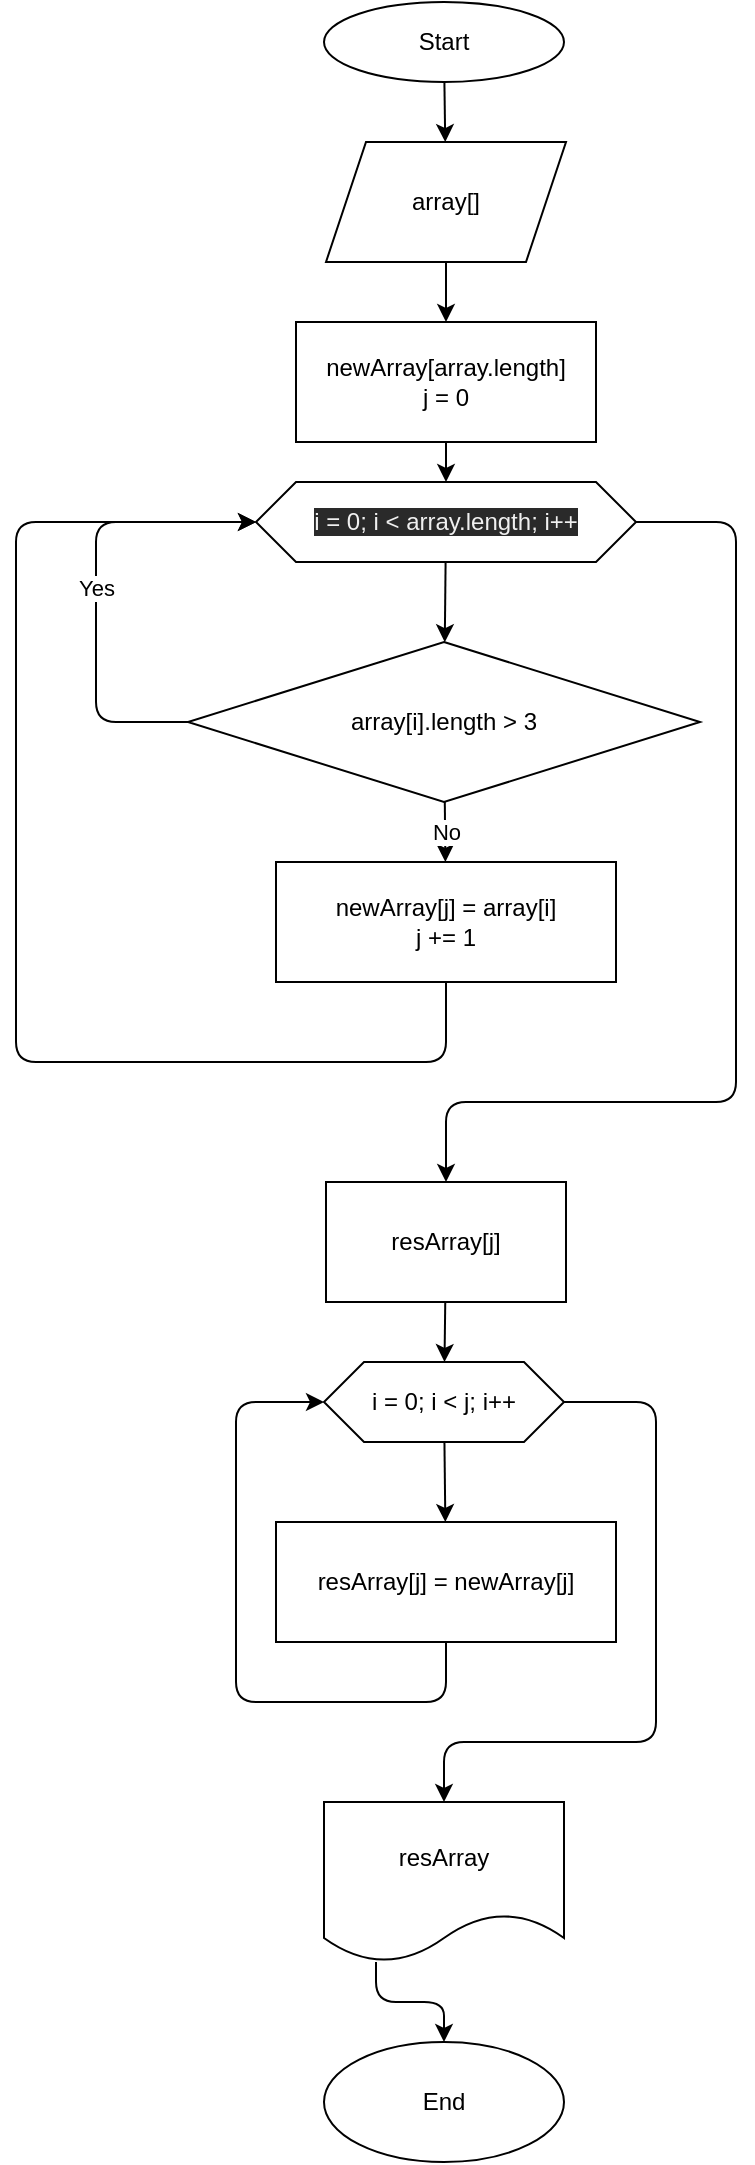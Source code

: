 <mxfile>
    <diagram id="Tn8--vT5FOZ04RQB3SIo" name="Страница 1">
        <mxGraphModel dx="955" dy="736" grid="1" gridSize="10" guides="1" tooltips="1" connect="1" arrows="1" fold="1" page="1" pageScale="1" pageWidth="827" pageHeight="1169" math="0" shadow="0">
            <root>
                <mxCell id="0"/>
                <mxCell id="1" parent="0"/>
                <mxCell id="4" value="" style="edgeStyle=none;html=1;" edge="1" parent="1" source="2" target="3">
                    <mxGeometry relative="1" as="geometry"/>
                </mxCell>
                <mxCell id="2" value="Start" style="ellipse;whiteSpace=wrap;html=1;" vertex="1" parent="1">
                    <mxGeometry x="354" y="30" width="120" height="40" as="geometry"/>
                </mxCell>
                <mxCell id="14" value="" style="edgeStyle=none;html=1;" edge="1" parent="1" source="3" target="13">
                    <mxGeometry relative="1" as="geometry"/>
                </mxCell>
                <mxCell id="3" value="array[]" style="shape=parallelogram;perimeter=parallelogramPerimeter;whiteSpace=wrap;html=1;fixedSize=1;" vertex="1" parent="1">
                    <mxGeometry x="355" y="100" width="120" height="60" as="geometry"/>
                </mxCell>
                <mxCell id="11" value="Yes" style="edgeStyle=none;html=1;" edge="1" parent="1" source="5" target="7">
                    <mxGeometry relative="1" as="geometry">
                        <mxPoint x="240" y="230" as="targetPoint"/>
                        <Array as="points">
                            <mxPoint x="240" y="390"/>
                            <mxPoint x="240" y="290"/>
                        </Array>
                    </mxGeometry>
                </mxCell>
                <mxCell id="17" value="No" style="edgeStyle=none;html=1;" edge="1" parent="1" source="5" target="16">
                    <mxGeometry relative="1" as="geometry"/>
                </mxCell>
                <mxCell id="5" value="array[i].length &amp;gt; 3" style="rhombus;whiteSpace=wrap;html=1;" vertex="1" parent="1">
                    <mxGeometry x="286" y="350" width="256" height="80" as="geometry"/>
                </mxCell>
                <mxCell id="10" style="edgeStyle=none;html=1;" edge="1" parent="1" source="7" target="5">
                    <mxGeometry relative="1" as="geometry"/>
                </mxCell>
                <mxCell id="19" style="edgeStyle=none;html=1;entryX=0.5;entryY=0;entryDx=0;entryDy=0;" edge="1" parent="1" source="7" target="20">
                    <mxGeometry relative="1" as="geometry">
                        <mxPoint x="415" y="630" as="targetPoint"/>
                        <Array as="points">
                            <mxPoint x="560" y="290"/>
                            <mxPoint x="560" y="580"/>
                            <mxPoint x="415" y="580"/>
                        </Array>
                    </mxGeometry>
                </mxCell>
                <mxCell id="7" value="&lt;span style=&quot;color: rgb(240 , 240 , 240) ; font-family: &amp;#34;helvetica&amp;#34; ; font-size: 12px ; font-style: normal ; font-weight: 400 ; letter-spacing: normal ; text-align: center ; text-indent: 0px ; text-transform: none ; word-spacing: 0px ; background-color: rgb(42 , 42 , 42) ; display: inline ; float: none&quot;&gt;i = 0; i &amp;lt; array.length; i++&lt;/span&gt;" style="shape=hexagon;perimeter=hexagonPerimeter2;whiteSpace=wrap;html=1;fixedSize=1;" vertex="1" parent="1">
                    <mxGeometry x="320" y="270" width="190" height="40" as="geometry"/>
                </mxCell>
                <mxCell id="15" value="" style="edgeStyle=none;html=1;" edge="1" parent="1" source="13" target="7">
                    <mxGeometry relative="1" as="geometry"/>
                </mxCell>
                <mxCell id="13" value="newArray[array.length]&lt;br&gt;j = 0" style="rounded=0;whiteSpace=wrap;html=1;" vertex="1" parent="1">
                    <mxGeometry x="340" y="190" width="150" height="60" as="geometry"/>
                </mxCell>
                <mxCell id="18" style="edgeStyle=none;html=1;entryX=0;entryY=0.5;entryDx=0;entryDy=0;" edge="1" parent="1" source="16" target="7">
                    <mxGeometry relative="1" as="geometry">
                        <mxPoint x="200" y="230" as="targetPoint"/>
                        <Array as="points">
                            <mxPoint x="415" y="560"/>
                            <mxPoint x="200" y="560"/>
                            <mxPoint x="200" y="290"/>
                        </Array>
                    </mxGeometry>
                </mxCell>
                <mxCell id="16" value="newArray[j] = array[i]&lt;br&gt;j += 1" style="whiteSpace=wrap;html=1;" vertex="1" parent="1">
                    <mxGeometry x="330" y="460" width="170" height="60" as="geometry"/>
                </mxCell>
                <mxCell id="22" value="" style="edgeStyle=none;html=1;" edge="1" parent="1" source="20" target="21">
                    <mxGeometry relative="1" as="geometry"/>
                </mxCell>
                <mxCell id="20" value="resArray[j]" style="rounded=0;whiteSpace=wrap;html=1;" vertex="1" parent="1">
                    <mxGeometry x="355" y="620" width="120" height="60" as="geometry"/>
                </mxCell>
                <mxCell id="24" value="" style="edgeStyle=none;html=1;" edge="1" parent="1" source="21" target="23">
                    <mxGeometry relative="1" as="geometry"/>
                </mxCell>
                <mxCell id="26" style="edgeStyle=none;html=1;" edge="1" parent="1" source="21" target="27">
                    <mxGeometry relative="1" as="geometry">
                        <mxPoint x="414" y="940" as="targetPoint"/>
                        <Array as="points">
                            <mxPoint x="520" y="730"/>
                            <mxPoint x="520" y="900"/>
                            <mxPoint x="414" y="900"/>
                        </Array>
                    </mxGeometry>
                </mxCell>
                <mxCell id="21" value="i = 0; i &amp;lt; j; i++" style="shape=hexagon;perimeter=hexagonPerimeter2;whiteSpace=wrap;html=1;fixedSize=1;rounded=0;" vertex="1" parent="1">
                    <mxGeometry x="354" y="710" width="120" height="40" as="geometry"/>
                </mxCell>
                <mxCell id="25" style="edgeStyle=none;html=1;entryX=0;entryY=0.5;entryDx=0;entryDy=0;" edge="1" parent="1" source="23" target="21">
                    <mxGeometry relative="1" as="geometry">
                        <mxPoint x="310" y="680" as="targetPoint"/>
                        <Array as="points">
                            <mxPoint x="415" y="880"/>
                            <mxPoint x="310" y="880"/>
                            <mxPoint x="310" y="730"/>
                        </Array>
                    </mxGeometry>
                </mxCell>
                <mxCell id="23" value="resArray[j] = newArray[j]" style="whiteSpace=wrap;html=1;rounded=0;" vertex="1" parent="1">
                    <mxGeometry x="330" y="790" width="170" height="60" as="geometry"/>
                </mxCell>
                <mxCell id="29" value="" style="edgeStyle=none;html=1;entryX=0.5;entryY=0;entryDx=0;entryDy=0;" edge="1" parent="1" target="28">
                    <mxGeometry relative="1" as="geometry">
                        <mxPoint x="380" y="1010" as="sourcePoint"/>
                        <mxPoint x="460" y="1030" as="targetPoint"/>
                        <Array as="points">
                            <mxPoint x="380" y="1030"/>
                            <mxPoint x="414" y="1030"/>
                        </Array>
                    </mxGeometry>
                </mxCell>
                <mxCell id="27" value="resArray" style="shape=document;whiteSpace=wrap;html=1;boundedLbl=1;" vertex="1" parent="1">
                    <mxGeometry x="354" y="930" width="120" height="80" as="geometry"/>
                </mxCell>
                <mxCell id="28" value="End" style="ellipse;whiteSpace=wrap;html=1;" vertex="1" parent="1">
                    <mxGeometry x="354" y="1050" width="120" height="60" as="geometry"/>
                </mxCell>
            </root>
        </mxGraphModel>
    </diagram>
</mxfile>